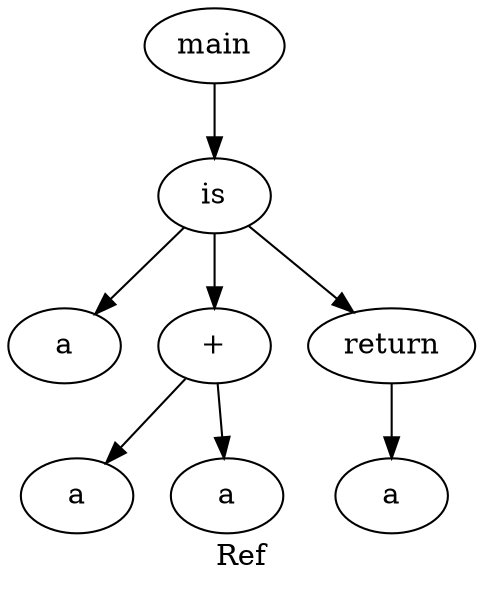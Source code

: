 digraph grafo {
  label="Ref";
  88167088652352 [ label="main" ];
  88167088652352 -> 88167088652640;
  88167088652640 [ label="is" ];
  88167088652640 -> 88167088652592;
  88167088652592 [ label="a" ];
  88167088652640 -> 88167088652544;
  88167088652544 [ label="+" ];
  88167088652544 -> 88167088652448;
  88167088652448 [ label="a" ];
  88167088652544 -> 88167088652496;
  88167088652496 [ label="a" ];
  88167088652640 -> 88167088652736;
  88167088652736 [ label="return" ];
  88167088652736 -> 88167088652688;
  88167088652688 [ label="a" ];
}
